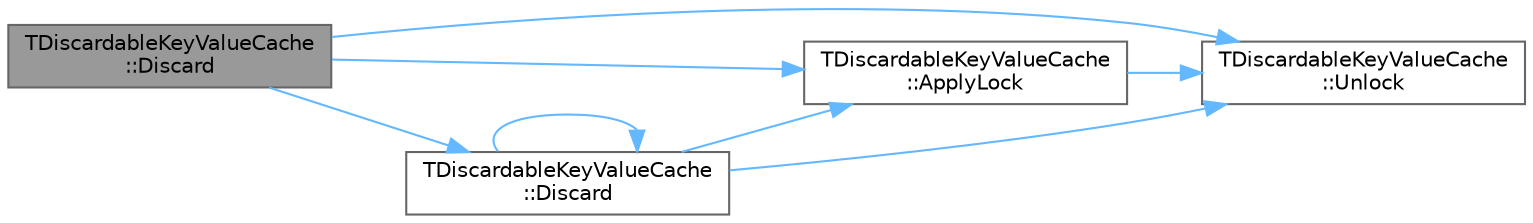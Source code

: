digraph "TDiscardableKeyValueCache::Discard"
{
 // INTERACTIVE_SVG=YES
 // LATEX_PDF_SIZE
  bgcolor="transparent";
  edge [fontname=Helvetica,fontsize=10,labelfontname=Helvetica,labelfontsize=10];
  node [fontname=Helvetica,fontsize=10,shape=box,height=0.2,width=0.4];
  rankdir="LR";
  Node1 [id="Node000001",label="TDiscardableKeyValueCache\l::Discard",height=0.2,width=0.4,color="gray40", fillcolor="grey60", style="filled", fontcolor="black",tooltip=" "];
  Node1 -> Node2 [id="edge1_Node000001_Node000002",color="steelblue1",style="solid",tooltip=" "];
  Node2 [id="Node000002",label="TDiscardableKeyValueCache\l::ApplyLock",height=0.2,width=0.4,color="grey40", fillcolor="white", style="filled",URL="$d9/deb/classTDiscardableKeyValueCache.html#a38168149028bf7187614edc9dd342ee1",tooltip=" "];
  Node2 -> Node3 [id="edge2_Node000002_Node000003",color="steelblue1",style="solid",tooltip=" "];
  Node3 [id="Node000003",label="TDiscardableKeyValueCache\l::Unlock",height=0.2,width=0.4,color="grey40", fillcolor="white", style="filled",URL="$d9/deb/classTDiscardableKeyValueCache.html#a748fca94d69c505584622ebf10190975",tooltip=" "];
  Node1 -> Node4 [id="edge3_Node000001_Node000004",color="steelblue1",style="solid",tooltip=" "];
  Node4 [id="Node000004",label="TDiscardableKeyValueCache\l::Discard",height=0.2,width=0.4,color="grey40", fillcolor="white", style="filled",URL="$d9/deb/classTDiscardableKeyValueCache.html#aea6271a186728d82f2011bf03dbfbd60",tooltip=" "];
  Node4 -> Node2 [id="edge4_Node000004_Node000002",color="steelblue1",style="solid",tooltip=" "];
  Node4 -> Node4 [id="edge5_Node000004_Node000004",color="steelblue1",style="solid",tooltip=" "];
  Node4 -> Node3 [id="edge6_Node000004_Node000003",color="steelblue1",style="solid",tooltip=" "];
  Node1 -> Node3 [id="edge7_Node000001_Node000003",color="steelblue1",style="solid",tooltip=" "];
}
